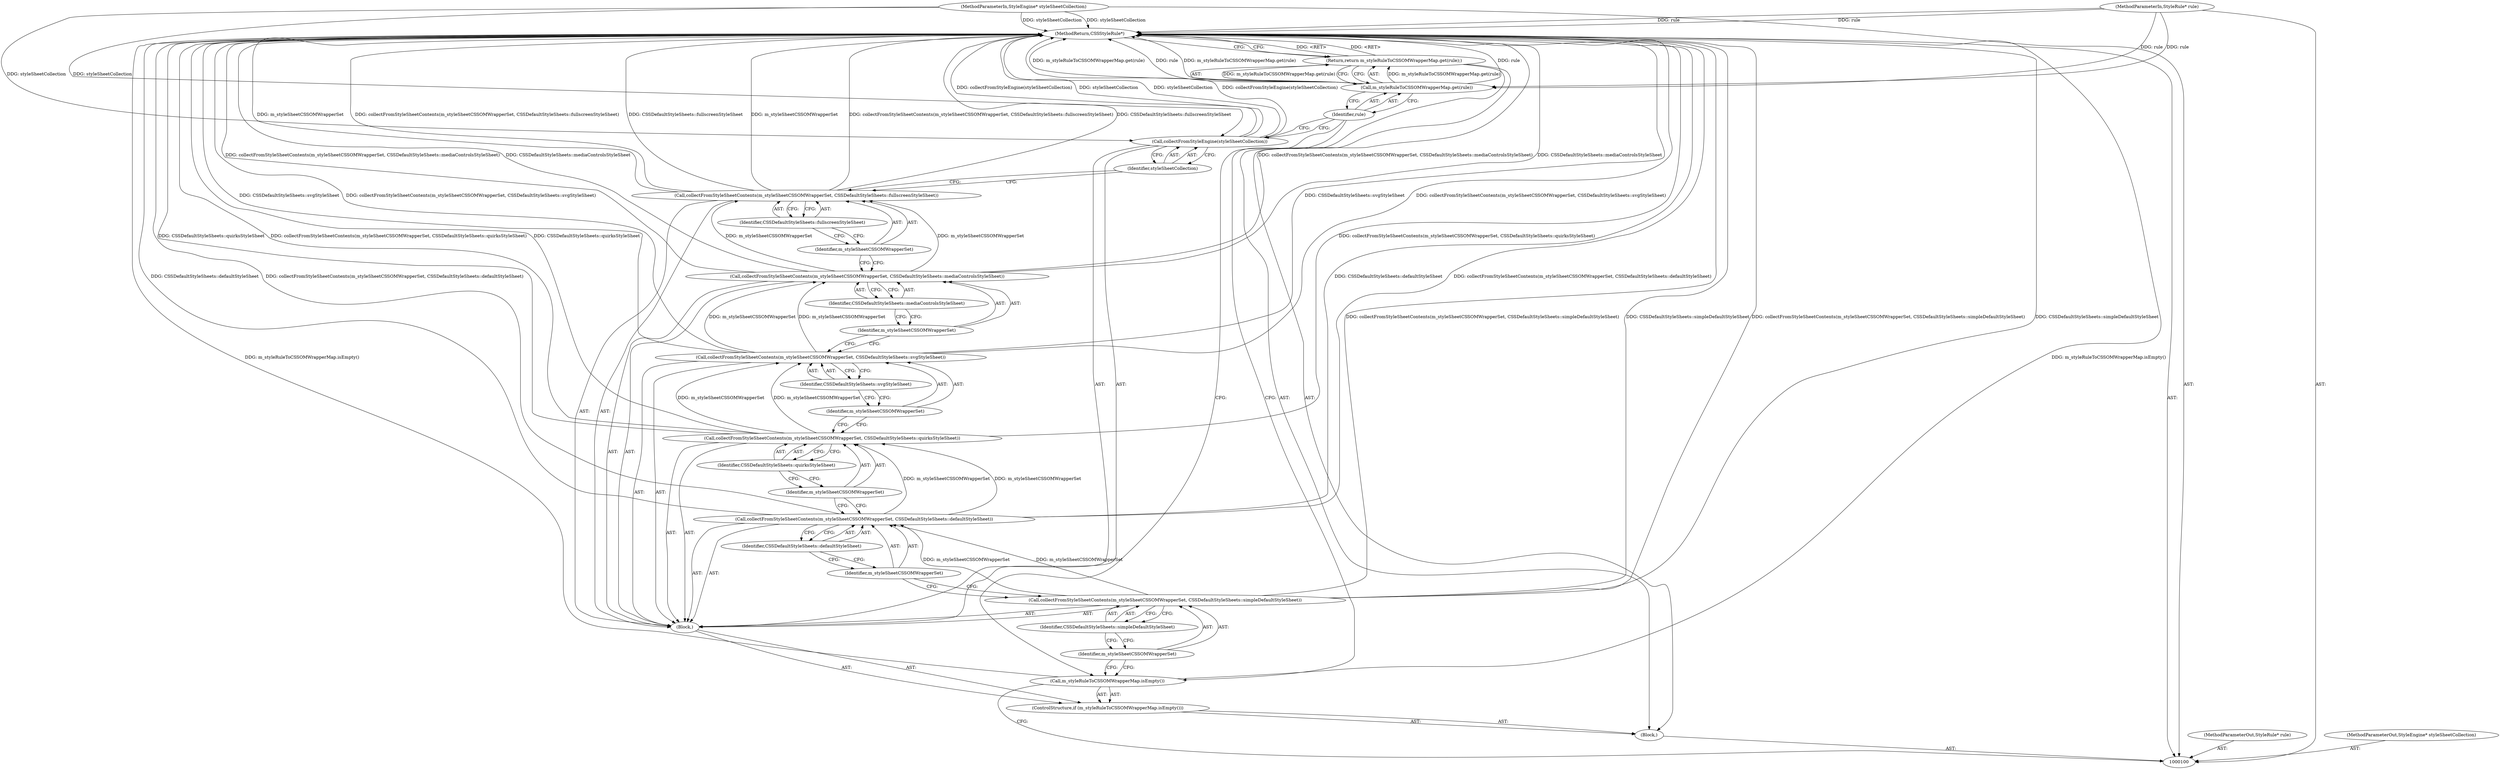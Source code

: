 digraph "1_Chrome_4d17163f4b66be517dc49019a029e5ddbd45078c_4" {
"1000130" [label="(MethodReturn,CSSStyleRule*)"];
"1000101" [label="(MethodParameterIn,StyleRule* rule)"];
"1000153" [label="(MethodParameterOut,StyleRule* rule)"];
"1000102" [label="(MethodParameterIn,StyleEngine* styleSheetCollection)"];
"1000154" [label="(MethodParameterOut,StyleEngine* styleSheetCollection)"];
"1000126" [label="(Identifier,styleSheetCollection)"];
"1000125" [label="(Call,collectFromStyleEngine(styleSheetCollection))"];
"1000128" [label="(Call,m_styleRuleToCSSOMWrapperMap.get(rule))"];
"1000127" [label="(Return,return m_styleRuleToCSSOMWrapperMap.get(rule);)"];
"1000129" [label="(Identifier,rule)"];
"1000103" [label="(Block,)"];
"1000106" [label="(Block,)"];
"1000104" [label="(ControlStructure,if (m_styleRuleToCSSOMWrapperMap.isEmpty()))"];
"1000105" [label="(Call,m_styleRuleToCSSOMWrapperMap.isEmpty())"];
"1000108" [label="(Identifier,m_styleSheetCSSOMWrapperSet)"];
"1000109" [label="(Identifier,CSSDefaultStyleSheets::simpleDefaultStyleSheet)"];
"1000107" [label="(Call,collectFromStyleSheetContents(m_styleSheetCSSOMWrapperSet, CSSDefaultStyleSheets::simpleDefaultStyleSheet))"];
"1000111" [label="(Identifier,m_styleSheetCSSOMWrapperSet)"];
"1000112" [label="(Identifier,CSSDefaultStyleSheets::defaultStyleSheet)"];
"1000110" [label="(Call,collectFromStyleSheetContents(m_styleSheetCSSOMWrapperSet, CSSDefaultStyleSheets::defaultStyleSheet))"];
"1000114" [label="(Identifier,m_styleSheetCSSOMWrapperSet)"];
"1000115" [label="(Identifier,CSSDefaultStyleSheets::quirksStyleSheet)"];
"1000113" [label="(Call,collectFromStyleSheetContents(m_styleSheetCSSOMWrapperSet, CSSDefaultStyleSheets::quirksStyleSheet))"];
"1000117" [label="(Identifier,m_styleSheetCSSOMWrapperSet)"];
"1000118" [label="(Identifier,CSSDefaultStyleSheets::svgStyleSheet)"];
"1000116" [label="(Call,collectFromStyleSheetContents(m_styleSheetCSSOMWrapperSet, CSSDefaultStyleSheets::svgStyleSheet))"];
"1000120" [label="(Identifier,m_styleSheetCSSOMWrapperSet)"];
"1000121" [label="(Identifier,CSSDefaultStyleSheets::mediaControlsStyleSheet)"];
"1000119" [label="(Call,collectFromStyleSheetContents(m_styleSheetCSSOMWrapperSet, CSSDefaultStyleSheets::mediaControlsStyleSheet))"];
"1000123" [label="(Identifier,m_styleSheetCSSOMWrapperSet)"];
"1000124" [label="(Identifier,CSSDefaultStyleSheets::fullscreenStyleSheet)"];
"1000122" [label="(Call,collectFromStyleSheetContents(m_styleSheetCSSOMWrapperSet, CSSDefaultStyleSheets::fullscreenStyleSheet))"];
"1000130" -> "1000100"  [label="AST: "];
"1000130" -> "1000127"  [label="CFG: "];
"1000127" -> "1000130"  [label="DDG: <RET>"];
"1000125" -> "1000130"  [label="DDG: styleSheetCollection"];
"1000125" -> "1000130"  [label="DDG: collectFromStyleEngine(styleSheetCollection)"];
"1000107" -> "1000130"  [label="DDG: collectFromStyleSheetContents(m_styleSheetCSSOMWrapperSet, CSSDefaultStyleSheets::simpleDefaultStyleSheet)"];
"1000107" -> "1000130"  [label="DDG: CSSDefaultStyleSheets::simpleDefaultStyleSheet"];
"1000105" -> "1000130"  [label="DDG: m_styleRuleToCSSOMWrapperMap.isEmpty()"];
"1000122" -> "1000130"  [label="DDG: m_styleSheetCSSOMWrapperSet"];
"1000122" -> "1000130"  [label="DDG: collectFromStyleSheetContents(m_styleSheetCSSOMWrapperSet, CSSDefaultStyleSheets::fullscreenStyleSheet)"];
"1000122" -> "1000130"  [label="DDG: CSSDefaultStyleSheets::fullscreenStyleSheet"];
"1000128" -> "1000130"  [label="DDG: rule"];
"1000128" -> "1000130"  [label="DDG: m_styleRuleToCSSOMWrapperMap.get(rule)"];
"1000116" -> "1000130"  [label="DDG: CSSDefaultStyleSheets::svgStyleSheet"];
"1000116" -> "1000130"  [label="DDG: collectFromStyleSheetContents(m_styleSheetCSSOMWrapperSet, CSSDefaultStyleSheets::svgStyleSheet)"];
"1000119" -> "1000130"  [label="DDG: collectFromStyleSheetContents(m_styleSheetCSSOMWrapperSet, CSSDefaultStyleSheets::mediaControlsStyleSheet)"];
"1000119" -> "1000130"  [label="DDG: CSSDefaultStyleSheets::mediaControlsStyleSheet"];
"1000113" -> "1000130"  [label="DDG: CSSDefaultStyleSheets::quirksStyleSheet"];
"1000113" -> "1000130"  [label="DDG: collectFromStyleSheetContents(m_styleSheetCSSOMWrapperSet, CSSDefaultStyleSheets::quirksStyleSheet)"];
"1000102" -> "1000130"  [label="DDG: styleSheetCollection"];
"1000110" -> "1000130"  [label="DDG: CSSDefaultStyleSheets::defaultStyleSheet"];
"1000110" -> "1000130"  [label="DDG: collectFromStyleSheetContents(m_styleSheetCSSOMWrapperSet, CSSDefaultStyleSheets::defaultStyleSheet)"];
"1000101" -> "1000130"  [label="DDG: rule"];
"1000101" -> "1000100"  [label="AST: "];
"1000101" -> "1000130"  [label="DDG: rule"];
"1000101" -> "1000128"  [label="DDG: rule"];
"1000153" -> "1000100"  [label="AST: "];
"1000102" -> "1000100"  [label="AST: "];
"1000102" -> "1000130"  [label="DDG: styleSheetCollection"];
"1000102" -> "1000125"  [label="DDG: styleSheetCollection"];
"1000154" -> "1000100"  [label="AST: "];
"1000126" -> "1000125"  [label="AST: "];
"1000126" -> "1000122"  [label="CFG: "];
"1000125" -> "1000126"  [label="CFG: "];
"1000125" -> "1000106"  [label="AST: "];
"1000125" -> "1000126"  [label="CFG: "];
"1000126" -> "1000125"  [label="AST: "];
"1000129" -> "1000125"  [label="CFG: "];
"1000125" -> "1000130"  [label="DDG: styleSheetCollection"];
"1000125" -> "1000130"  [label="DDG: collectFromStyleEngine(styleSheetCollection)"];
"1000102" -> "1000125"  [label="DDG: styleSheetCollection"];
"1000128" -> "1000127"  [label="AST: "];
"1000128" -> "1000129"  [label="CFG: "];
"1000129" -> "1000128"  [label="AST: "];
"1000127" -> "1000128"  [label="CFG: "];
"1000128" -> "1000130"  [label="DDG: rule"];
"1000128" -> "1000130"  [label="DDG: m_styleRuleToCSSOMWrapperMap.get(rule)"];
"1000128" -> "1000127"  [label="DDG: m_styleRuleToCSSOMWrapperMap.get(rule)"];
"1000101" -> "1000128"  [label="DDG: rule"];
"1000127" -> "1000103"  [label="AST: "];
"1000127" -> "1000128"  [label="CFG: "];
"1000128" -> "1000127"  [label="AST: "];
"1000130" -> "1000127"  [label="CFG: "];
"1000127" -> "1000130"  [label="DDG: <RET>"];
"1000128" -> "1000127"  [label="DDG: m_styleRuleToCSSOMWrapperMap.get(rule)"];
"1000129" -> "1000128"  [label="AST: "];
"1000129" -> "1000125"  [label="CFG: "];
"1000129" -> "1000105"  [label="CFG: "];
"1000128" -> "1000129"  [label="CFG: "];
"1000103" -> "1000100"  [label="AST: "];
"1000104" -> "1000103"  [label="AST: "];
"1000127" -> "1000103"  [label="AST: "];
"1000106" -> "1000104"  [label="AST: "];
"1000107" -> "1000106"  [label="AST: "];
"1000110" -> "1000106"  [label="AST: "];
"1000113" -> "1000106"  [label="AST: "];
"1000116" -> "1000106"  [label="AST: "];
"1000119" -> "1000106"  [label="AST: "];
"1000122" -> "1000106"  [label="AST: "];
"1000125" -> "1000106"  [label="AST: "];
"1000104" -> "1000103"  [label="AST: "];
"1000105" -> "1000104"  [label="AST: "];
"1000106" -> "1000104"  [label="AST: "];
"1000105" -> "1000104"  [label="AST: "];
"1000105" -> "1000100"  [label="CFG: "];
"1000108" -> "1000105"  [label="CFG: "];
"1000129" -> "1000105"  [label="CFG: "];
"1000105" -> "1000130"  [label="DDG: m_styleRuleToCSSOMWrapperMap.isEmpty()"];
"1000108" -> "1000107"  [label="AST: "];
"1000108" -> "1000105"  [label="CFG: "];
"1000109" -> "1000108"  [label="CFG: "];
"1000109" -> "1000107"  [label="AST: "];
"1000109" -> "1000108"  [label="CFG: "];
"1000107" -> "1000109"  [label="CFG: "];
"1000107" -> "1000106"  [label="AST: "];
"1000107" -> "1000109"  [label="CFG: "];
"1000108" -> "1000107"  [label="AST: "];
"1000109" -> "1000107"  [label="AST: "];
"1000111" -> "1000107"  [label="CFG: "];
"1000107" -> "1000130"  [label="DDG: collectFromStyleSheetContents(m_styleSheetCSSOMWrapperSet, CSSDefaultStyleSheets::simpleDefaultStyleSheet)"];
"1000107" -> "1000130"  [label="DDG: CSSDefaultStyleSheets::simpleDefaultStyleSheet"];
"1000107" -> "1000110"  [label="DDG: m_styleSheetCSSOMWrapperSet"];
"1000111" -> "1000110"  [label="AST: "];
"1000111" -> "1000107"  [label="CFG: "];
"1000112" -> "1000111"  [label="CFG: "];
"1000112" -> "1000110"  [label="AST: "];
"1000112" -> "1000111"  [label="CFG: "];
"1000110" -> "1000112"  [label="CFG: "];
"1000110" -> "1000106"  [label="AST: "];
"1000110" -> "1000112"  [label="CFG: "];
"1000111" -> "1000110"  [label="AST: "];
"1000112" -> "1000110"  [label="AST: "];
"1000114" -> "1000110"  [label="CFG: "];
"1000110" -> "1000130"  [label="DDG: CSSDefaultStyleSheets::defaultStyleSheet"];
"1000110" -> "1000130"  [label="DDG: collectFromStyleSheetContents(m_styleSheetCSSOMWrapperSet, CSSDefaultStyleSheets::defaultStyleSheet)"];
"1000107" -> "1000110"  [label="DDG: m_styleSheetCSSOMWrapperSet"];
"1000110" -> "1000113"  [label="DDG: m_styleSheetCSSOMWrapperSet"];
"1000114" -> "1000113"  [label="AST: "];
"1000114" -> "1000110"  [label="CFG: "];
"1000115" -> "1000114"  [label="CFG: "];
"1000115" -> "1000113"  [label="AST: "];
"1000115" -> "1000114"  [label="CFG: "];
"1000113" -> "1000115"  [label="CFG: "];
"1000113" -> "1000106"  [label="AST: "];
"1000113" -> "1000115"  [label="CFG: "];
"1000114" -> "1000113"  [label="AST: "];
"1000115" -> "1000113"  [label="AST: "];
"1000117" -> "1000113"  [label="CFG: "];
"1000113" -> "1000130"  [label="DDG: CSSDefaultStyleSheets::quirksStyleSheet"];
"1000113" -> "1000130"  [label="DDG: collectFromStyleSheetContents(m_styleSheetCSSOMWrapperSet, CSSDefaultStyleSheets::quirksStyleSheet)"];
"1000110" -> "1000113"  [label="DDG: m_styleSheetCSSOMWrapperSet"];
"1000113" -> "1000116"  [label="DDG: m_styleSheetCSSOMWrapperSet"];
"1000117" -> "1000116"  [label="AST: "];
"1000117" -> "1000113"  [label="CFG: "];
"1000118" -> "1000117"  [label="CFG: "];
"1000118" -> "1000116"  [label="AST: "];
"1000118" -> "1000117"  [label="CFG: "];
"1000116" -> "1000118"  [label="CFG: "];
"1000116" -> "1000106"  [label="AST: "];
"1000116" -> "1000118"  [label="CFG: "];
"1000117" -> "1000116"  [label="AST: "];
"1000118" -> "1000116"  [label="AST: "];
"1000120" -> "1000116"  [label="CFG: "];
"1000116" -> "1000130"  [label="DDG: CSSDefaultStyleSheets::svgStyleSheet"];
"1000116" -> "1000130"  [label="DDG: collectFromStyleSheetContents(m_styleSheetCSSOMWrapperSet, CSSDefaultStyleSheets::svgStyleSheet)"];
"1000113" -> "1000116"  [label="DDG: m_styleSheetCSSOMWrapperSet"];
"1000116" -> "1000119"  [label="DDG: m_styleSheetCSSOMWrapperSet"];
"1000120" -> "1000119"  [label="AST: "];
"1000120" -> "1000116"  [label="CFG: "];
"1000121" -> "1000120"  [label="CFG: "];
"1000121" -> "1000119"  [label="AST: "];
"1000121" -> "1000120"  [label="CFG: "];
"1000119" -> "1000121"  [label="CFG: "];
"1000119" -> "1000106"  [label="AST: "];
"1000119" -> "1000121"  [label="CFG: "];
"1000120" -> "1000119"  [label="AST: "];
"1000121" -> "1000119"  [label="AST: "];
"1000123" -> "1000119"  [label="CFG: "];
"1000119" -> "1000130"  [label="DDG: collectFromStyleSheetContents(m_styleSheetCSSOMWrapperSet, CSSDefaultStyleSheets::mediaControlsStyleSheet)"];
"1000119" -> "1000130"  [label="DDG: CSSDefaultStyleSheets::mediaControlsStyleSheet"];
"1000116" -> "1000119"  [label="DDG: m_styleSheetCSSOMWrapperSet"];
"1000119" -> "1000122"  [label="DDG: m_styleSheetCSSOMWrapperSet"];
"1000123" -> "1000122"  [label="AST: "];
"1000123" -> "1000119"  [label="CFG: "];
"1000124" -> "1000123"  [label="CFG: "];
"1000124" -> "1000122"  [label="AST: "];
"1000124" -> "1000123"  [label="CFG: "];
"1000122" -> "1000124"  [label="CFG: "];
"1000122" -> "1000106"  [label="AST: "];
"1000122" -> "1000124"  [label="CFG: "];
"1000123" -> "1000122"  [label="AST: "];
"1000124" -> "1000122"  [label="AST: "];
"1000126" -> "1000122"  [label="CFG: "];
"1000122" -> "1000130"  [label="DDG: m_styleSheetCSSOMWrapperSet"];
"1000122" -> "1000130"  [label="DDG: collectFromStyleSheetContents(m_styleSheetCSSOMWrapperSet, CSSDefaultStyleSheets::fullscreenStyleSheet)"];
"1000122" -> "1000130"  [label="DDG: CSSDefaultStyleSheets::fullscreenStyleSheet"];
"1000119" -> "1000122"  [label="DDG: m_styleSheetCSSOMWrapperSet"];
}
